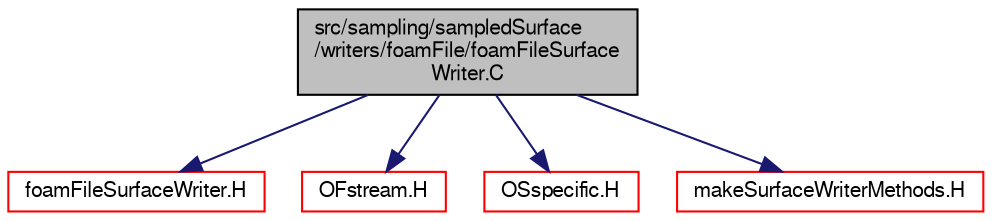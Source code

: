 digraph "src/sampling/sampledSurface/writers/foamFile/foamFileSurfaceWriter.C"
{
  bgcolor="transparent";
  edge [fontname="FreeSans",fontsize="10",labelfontname="FreeSans",labelfontsize="10"];
  node [fontname="FreeSans",fontsize="10",shape=record];
  Node0 [label="src/sampling/sampledSurface\l/writers/foamFile/foamFileSurface\lWriter.C",height=0.2,width=0.4,color="black", fillcolor="grey75", style="filled", fontcolor="black"];
  Node0 -> Node1 [color="midnightblue",fontsize="10",style="solid",fontname="FreeSans"];
  Node1 [label="foamFileSurfaceWriter.H",height=0.2,width=0.4,color="red",URL="$a14849.html"];
  Node0 -> Node147 [color="midnightblue",fontsize="10",style="solid",fontname="FreeSans"];
  Node147 [label="OFstream.H",height=0.2,width=0.4,color="red",URL="$a09065.html"];
  Node0 -> Node149 [color="midnightblue",fontsize="10",style="solid",fontname="FreeSans"];
  Node149 [label="OSspecific.H",height=0.2,width=0.4,color="red",URL="$a10370.html",tooltip="Functions used by OpenFOAM that are specific to POSIX compliant operating systems and need to be repl..."];
  Node0 -> Node153 [color="midnightblue",fontsize="10",style="solid",fontname="FreeSans"];
  Node153 [label="makeSurfaceWriterMethods.H",height=0.2,width=0.4,color="red",URL="$a14852.html",tooltip="Convenience macros for instantiating writer methods for surfaceWriter classes. "];
}

